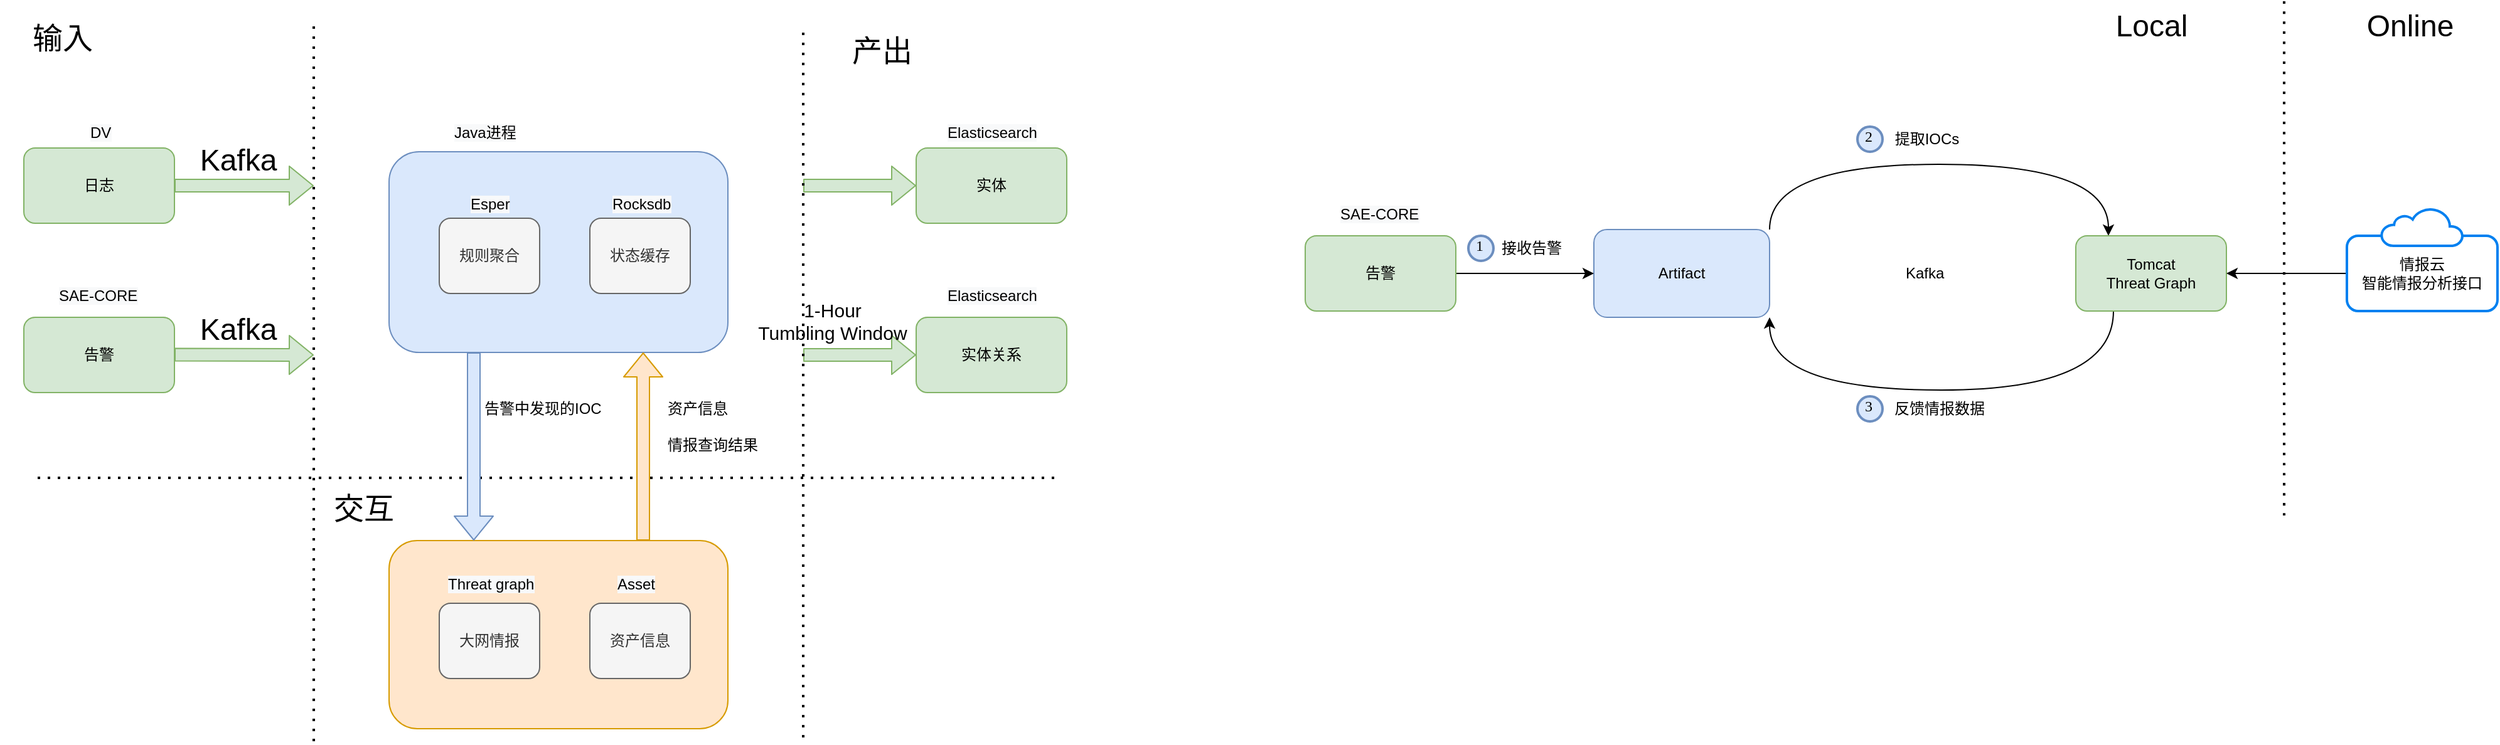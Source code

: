 <mxfile version="15.5.4" type="github">
  <diagram id="XJnfa9iVQNfgnpCkA7nE" name="Page-1">
    <mxGraphModel dx="1128" dy="597" grid="1" gridSize="10" guides="1" tooltips="1" connect="1" arrows="1" fold="1" page="1" pageScale="1" pageWidth="827" pageHeight="1169" math="0" shadow="0">
      <root>
        <mxCell id="0" />
        <mxCell id="1" parent="0" />
        <mxCell id="L8E0o-ndIk_FhPRwy8EC-1" value="" style="rounded=1;whiteSpace=wrap;html=1;fillColor=#dae8fc;strokeColor=#6c8ebf;" parent="1" vertex="1">
          <mxGeometry x="310" y="180" width="270" height="160" as="geometry" />
        </mxCell>
        <mxCell id="L8E0o-ndIk_FhPRwy8EC-3" value="日志" style="rounded=1;whiteSpace=wrap;html=1;fillColor=#d5e8d4;strokeColor=#82b366;" parent="1" vertex="1">
          <mxGeometry x="19" y="177" width="120" height="60" as="geometry" />
        </mxCell>
        <mxCell id="L8E0o-ndIk_FhPRwy8EC-5" value="输入" style="text;html=1;strokeColor=none;fillColor=none;align=center;verticalAlign=middle;whiteSpace=wrap;rounded=0;fontSize=24;" parent="1" vertex="1">
          <mxGeometry y="80" width="100" height="20" as="geometry" />
        </mxCell>
        <mxCell id="L8E0o-ndIk_FhPRwy8EC-6" value="&lt;span style=&quot;color: rgb(0, 0, 0); font-family: helvetica; font-size: 12px; font-style: normal; font-weight: 400; letter-spacing: normal; text-align: center; text-indent: 0px; text-transform: none; word-spacing: 0px; background-color: rgb(248, 249, 250); display: inline; float: none;&quot;&gt;DV&lt;/span&gt;" style="text;whiteSpace=wrap;html=1;fontSize=24;" parent="1" vertex="1">
          <mxGeometry x="70" y="140" width="40" height="50" as="geometry" />
        </mxCell>
        <mxCell id="L8E0o-ndIk_FhPRwy8EC-7" value="告警" style="rounded=1;whiteSpace=wrap;html=1;fillColor=#d5e8d4;strokeColor=#82b366;" parent="1" vertex="1">
          <mxGeometry x="19" y="312" width="120" height="60" as="geometry" />
        </mxCell>
        <mxCell id="L8E0o-ndIk_FhPRwy8EC-9" value="&lt;span style=&quot;color: rgb(0 , 0 , 0) ; font-family: &amp;#34;helvetica&amp;#34; ; font-size: 12px ; font-style: normal ; font-weight: 400 ; letter-spacing: normal ; text-align: center ; text-indent: 0px ; text-transform: none ; word-spacing: 0px ; background-color: rgb(248 , 249 , 250) ; display: inline ; float: none&quot;&gt;SAE-CORE&lt;/span&gt;" style="text;whiteSpace=wrap;html=1;fontSize=24;" parent="1" vertex="1">
          <mxGeometry x="45" y="270" width="90" height="50" as="geometry" />
        </mxCell>
        <mxCell id="L8E0o-ndIk_FhPRwy8EC-11" value="实体" style="rounded=1;whiteSpace=wrap;html=1;fillColor=#d5e8d4;strokeColor=#82b366;" parent="1" vertex="1">
          <mxGeometry x="730" y="177" width="120" height="60" as="geometry" />
        </mxCell>
        <mxCell id="L8E0o-ndIk_FhPRwy8EC-12" value="实体关系" style="rounded=1;whiteSpace=wrap;html=1;fillColor=#d5e8d4;strokeColor=#82b366;" parent="1" vertex="1">
          <mxGeometry x="730" y="312" width="120" height="60" as="geometry" />
        </mxCell>
        <mxCell id="L8E0o-ndIk_FhPRwy8EC-13" value="规则聚合" style="rounded=1;whiteSpace=wrap;html=1;fillColor=#f5f5f5;strokeColor=#666666;fontColor=#333333;" parent="1" vertex="1">
          <mxGeometry x="350" y="233" width="80" height="60" as="geometry" />
        </mxCell>
        <mxCell id="L8E0o-ndIk_FhPRwy8EC-19" value="产出" style="text;html=1;strokeColor=none;fillColor=none;align=center;verticalAlign=middle;whiteSpace=wrap;rounded=0;fontSize=24;" parent="1" vertex="1">
          <mxGeometry x="653" y="90" width="100" height="20" as="geometry" />
        </mxCell>
        <mxCell id="L8E0o-ndIk_FhPRwy8EC-20" value="Kafka" style="text;html=1;strokeColor=none;fillColor=none;align=center;verticalAlign=middle;whiteSpace=wrap;rounded=0;fontSize=24;" parent="1" vertex="1">
          <mxGeometry x="170" y="312" width="40" height="20" as="geometry" />
        </mxCell>
        <mxCell id="L8E0o-ndIk_FhPRwy8EC-22" value="Kafka" style="text;html=1;strokeColor=none;fillColor=none;align=center;verticalAlign=middle;whiteSpace=wrap;rounded=0;fontSize=24;" parent="1" vertex="1">
          <mxGeometry x="170" y="177" width="40" height="20" as="geometry" />
        </mxCell>
        <mxCell id="L8E0o-ndIk_FhPRwy8EC-23" value="&lt;span style=&quot;color: rgb(0 , 0 , 0) ; font-family: &amp;#34;helvetica&amp;#34; ; font-size: 12px ; font-style: normal ; font-weight: 400 ; letter-spacing: normal ; text-align: center ; text-indent: 0px ; text-transform: none ; word-spacing: 0px ; background-color: rgb(248 , 249 , 250) ; display: inline ; float: none&quot;&gt;Elasticsearch&lt;/span&gt;" style="text;whiteSpace=wrap;html=1;fontSize=24;" parent="1" vertex="1">
          <mxGeometry x="753" y="140" width="40" height="50" as="geometry" />
        </mxCell>
        <mxCell id="L8E0o-ndIk_FhPRwy8EC-24" value="&lt;span style=&quot;color: rgb(0 , 0 , 0) ; font-family: &amp;#34;helvetica&amp;#34; ; font-size: 12px ; font-style: normal ; font-weight: 400 ; letter-spacing: normal ; text-align: center ; text-indent: 0px ; text-transform: none ; word-spacing: 0px ; background-color: rgb(248 , 249 , 250) ; display: inline ; float: none&quot;&gt;Elasticsearch&lt;/span&gt;" style="text;whiteSpace=wrap;html=1;fontSize=24;" parent="1" vertex="1">
          <mxGeometry x="753" y="270" width="40" height="50" as="geometry" />
        </mxCell>
        <mxCell id="L8E0o-ndIk_FhPRwy8EC-25" value="" style="shape=flexArrow;endArrow=classic;html=1;fontSize=24;fillColor=#d5e8d4;strokeColor=#82b366;exitX=1;exitY=0.5;exitDx=0;exitDy=0;" parent="1" source="L8E0o-ndIk_FhPRwy8EC-3" edge="1">
          <mxGeometry width="50" height="50" relative="1" as="geometry">
            <mxPoint x="150" y="210" as="sourcePoint" />
            <mxPoint x="250" y="207" as="targetPoint" />
          </mxGeometry>
        </mxCell>
        <mxCell id="L8E0o-ndIk_FhPRwy8EC-26" value="" style="shape=flexArrow;endArrow=classic;html=1;fontSize=24;fillColor=#d5e8d4;strokeColor=#82b366;exitX=1;exitY=0.5;exitDx=0;exitDy=0;" parent="1" edge="1">
          <mxGeometry width="50" height="50" relative="1" as="geometry">
            <mxPoint x="139" y="341.75" as="sourcePoint" />
            <mxPoint x="250" y="342" as="targetPoint" />
          </mxGeometry>
        </mxCell>
        <mxCell id="L8E0o-ndIk_FhPRwy8EC-27" value="" style="shape=flexArrow;endArrow=classic;html=1;fontSize=24;fillColor=#d5e8d4;strokeColor=#82b366;entryX=0;entryY=0.5;entryDx=0;entryDy=0;" parent="1" target="L8E0o-ndIk_FhPRwy8EC-11" edge="1">
          <mxGeometry width="50" height="50" relative="1" as="geometry">
            <mxPoint x="640" y="207" as="sourcePoint" />
            <mxPoint x="601" y="207.08" as="targetPoint" />
          </mxGeometry>
        </mxCell>
        <mxCell id="L8E0o-ndIk_FhPRwy8EC-28" value="" style="shape=flexArrow;endArrow=classic;html=1;fontSize=24;fillColor=#d5e8d4;strokeColor=#82b366;entryX=0;entryY=0.5;entryDx=0;entryDy=0;" parent="1" target="L8E0o-ndIk_FhPRwy8EC-12" edge="1">
          <mxGeometry width="50" height="50" relative="1" as="geometry">
            <mxPoint x="640" y="342" as="sourcePoint" />
            <mxPoint x="700" y="420" as="targetPoint" />
          </mxGeometry>
        </mxCell>
        <mxCell id="L8E0o-ndIk_FhPRwy8EC-29" value="&lt;span style=&quot;color: rgb(0 , 0 , 0) ; font-family: &amp;#34;helvetica&amp;#34; ; font-size: 12px ; font-style: normal ; font-weight: 400 ; letter-spacing: normal ; text-align: center ; text-indent: 0px ; text-transform: none ; word-spacing: 0px ; background-color: rgb(248 , 249 , 250) ; display: inline ; float: none&quot;&gt;Esper&lt;br&gt;&lt;/span&gt;" style="text;whiteSpace=wrap;html=1;fontSize=24;" parent="1" vertex="1">
          <mxGeometry x="373" y="197" width="80" height="50" as="geometry" />
        </mxCell>
        <mxCell id="L8E0o-ndIk_FhPRwy8EC-32" value="状态缓存" style="rounded=1;whiteSpace=wrap;html=1;fillColor=#f5f5f5;strokeColor=#666666;fontColor=#333333;" parent="1" vertex="1">
          <mxGeometry x="470" y="233" width="80" height="60" as="geometry" />
        </mxCell>
        <mxCell id="L8E0o-ndIk_FhPRwy8EC-33" value="&lt;span style=&quot;color: rgb(0 , 0 , 0) ; font-family: &amp;#34;helvetica&amp;#34; ; font-size: 12px ; font-style: normal ; font-weight: 400 ; letter-spacing: normal ; text-align: center ; text-indent: 0px ; text-transform: none ; word-spacing: 0px ; background-color: rgb(248 , 249 , 250) ; display: inline ; float: none&quot;&gt;Rocksdb&lt;br&gt;&lt;/span&gt;" style="text;whiteSpace=wrap;html=1;fontSize=24;" parent="1" vertex="1">
          <mxGeometry x="486" y="197" width="80" height="50" as="geometry" />
        </mxCell>
        <mxCell id="L8E0o-ndIk_FhPRwy8EC-40" value="" style="rounded=1;whiteSpace=wrap;html=1;fillColor=#ffe6cc;strokeColor=#d79b00;" parent="1" vertex="1">
          <mxGeometry x="310" y="490" width="270" height="150" as="geometry" />
        </mxCell>
        <mxCell id="L8E0o-ndIk_FhPRwy8EC-34" value="大网情报" style="rounded=1;whiteSpace=wrap;html=1;fillColor=#f5f5f5;strokeColor=#666666;fontColor=#333333;" parent="1" vertex="1">
          <mxGeometry x="350" y="540" width="80" height="60" as="geometry" />
        </mxCell>
        <mxCell id="L8E0o-ndIk_FhPRwy8EC-35" value="&lt;span style=&quot;color: rgb(0 , 0 , 0) ; font-family: &amp;#34;helvetica&amp;#34; ; font-size: 12px ; font-style: normal ; font-weight: 400 ; letter-spacing: normal ; text-align: center ; text-indent: 0px ; text-transform: none ; word-spacing: 0px ; background-color: rgb(248 , 249 , 250) ; display: inline ; float: none&quot;&gt;Java进程&lt;br&gt;&lt;/span&gt;" style="text;whiteSpace=wrap;html=1;fontSize=24;" parent="1" vertex="1">
          <mxGeometry x="360" y="140" width="80" height="50" as="geometry" />
        </mxCell>
        <mxCell id="L8E0o-ndIk_FhPRwy8EC-37" value="&lt;span style=&quot;color: rgb(0, 0, 0); font-family: helvetica; font-size: 12px; font-style: normal; font-weight: 400; letter-spacing: normal; text-align: center; text-indent: 0px; text-transform: none; word-spacing: 0px; background-color: rgb(248, 249, 250); display: inline; float: none;&quot;&gt;Threat graph&lt;/span&gt;" style="text;whiteSpace=wrap;html=1;fontSize=24;" parent="1" vertex="1">
          <mxGeometry x="355" y="500" width="90" height="50" as="geometry" />
        </mxCell>
        <mxCell id="L8E0o-ndIk_FhPRwy8EC-38" value="资产信息" style="rounded=1;whiteSpace=wrap;html=1;fillColor=#f5f5f5;strokeColor=#666666;fontColor=#333333;" parent="1" vertex="1">
          <mxGeometry x="470" y="540" width="80" height="60" as="geometry" />
        </mxCell>
        <mxCell id="L8E0o-ndIk_FhPRwy8EC-39" value="&lt;span style=&quot;color: rgb(0 , 0 , 0) ; font-family: &amp;#34;helvetica&amp;#34; ; font-size: 12px ; font-style: normal ; font-weight: 400 ; letter-spacing: normal ; text-align: center ; text-indent: 0px ; text-transform: none ; word-spacing: 0px ; background-color: rgb(248 , 249 , 250) ; display: inline ; float: none&quot;&gt;Asset&lt;/span&gt;" style="text;whiteSpace=wrap;html=1;fontSize=24;" parent="1" vertex="1">
          <mxGeometry x="490" y="500" width="90" height="50" as="geometry" />
        </mxCell>
        <mxCell id="L8E0o-ndIk_FhPRwy8EC-45" value="" style="endArrow=none;dashed=1;html=1;dashPattern=1 3;strokeWidth=2;fontSize=24;" parent="1" edge="1">
          <mxGeometry width="50" height="50" relative="1" as="geometry">
            <mxPoint x="30" y="440" as="sourcePoint" />
            <mxPoint x="840" y="440" as="targetPoint" />
          </mxGeometry>
        </mxCell>
        <mxCell id="L8E0o-ndIk_FhPRwy8EC-46" value="" style="endArrow=none;dashed=1;html=1;dashPattern=1 3;strokeWidth=2;fontSize=24;" parent="1" edge="1">
          <mxGeometry width="50" height="50" relative="1" as="geometry">
            <mxPoint x="250" y="650" as="sourcePoint" />
            <mxPoint x="250" y="80" as="targetPoint" />
          </mxGeometry>
        </mxCell>
        <mxCell id="L8E0o-ndIk_FhPRwy8EC-47" value="" style="endArrow=none;dashed=1;html=1;dashPattern=1 3;strokeWidth=2;fontSize=24;" parent="1" edge="1">
          <mxGeometry width="50" height="50" relative="1" as="geometry">
            <mxPoint x="640" y="647.0" as="sourcePoint" />
            <mxPoint x="640" y="80" as="targetPoint" />
          </mxGeometry>
        </mxCell>
        <mxCell id="L8E0o-ndIk_FhPRwy8EC-48" value="" style="shape=flexArrow;endArrow=classic;html=1;fontSize=24;fillColor=#dae8fc;strokeColor=#6c8ebf;exitX=0.25;exitY=1;exitDx=0;exitDy=0;entryX=0.25;entryY=0;entryDx=0;entryDy=0;" parent="1" source="L8E0o-ndIk_FhPRwy8EC-1" target="L8E0o-ndIk_FhPRwy8EC-40" edge="1">
          <mxGeometry width="50" height="50" relative="1" as="geometry">
            <mxPoint x="340" y="360" as="sourcePoint" />
            <mxPoint x="260" y="352" as="targetPoint" />
          </mxGeometry>
        </mxCell>
        <mxCell id="L8E0o-ndIk_FhPRwy8EC-49" value="" style="shape=flexArrow;endArrow=classic;html=1;fontSize=24;fillColor=#ffe6cc;strokeColor=#d79b00;exitX=0.75;exitY=0;exitDx=0;exitDy=0;entryX=0.75;entryY=1;entryDx=0;entryDy=0;" parent="1" source="L8E0o-ndIk_FhPRwy8EC-40" target="L8E0o-ndIk_FhPRwy8EC-1" edge="1">
          <mxGeometry width="50" height="50" relative="1" as="geometry">
            <mxPoint x="387.5" y="350" as="sourcePoint" />
            <mxPoint x="387.5" y="490" as="targetPoint" />
          </mxGeometry>
        </mxCell>
        <mxCell id="L8E0o-ndIk_FhPRwy8EC-50" value="&lt;div style=&quot;text-align: center&quot;&gt;&lt;span style=&quot;font-size: 12px&quot;&gt;&lt;font face=&quot;helvetica&quot;&gt;告警中发现的IOC&lt;/font&gt;&lt;/span&gt;&lt;/div&gt;" style="text;whiteSpace=wrap;html=1;fontSize=24;" parent="1" vertex="1">
          <mxGeometry x="383.5" y="360" width="123" height="50" as="geometry" />
        </mxCell>
        <mxCell id="L8E0o-ndIk_FhPRwy8EC-51" value="&lt;div&gt;&lt;span style=&quot;font-size: 12px&quot;&gt;&lt;font face=&quot;helvetica&quot;&gt;资产信息&lt;/font&gt;&lt;/span&gt;&lt;/div&gt;&lt;div&gt;&lt;span style=&quot;font-size: 12px&quot;&gt;&lt;font face=&quot;helvetica&quot;&gt;情报查询结果&lt;/font&gt;&lt;/span&gt;&lt;/div&gt;" style="text;whiteSpace=wrap;html=1;fontSize=24;align=left;" parent="1" vertex="1">
          <mxGeometry x="530" y="360" width="123" height="50" as="geometry" />
        </mxCell>
        <mxCell id="L8E0o-ndIk_FhPRwy8EC-52" value="交互" style="text;html=1;strokeColor=none;fillColor=none;align=center;verticalAlign=middle;whiteSpace=wrap;rounded=0;fontSize=24;" parent="1" vertex="1">
          <mxGeometry x="170" y="440" width="240" height="50" as="geometry" />
        </mxCell>
        <mxCell id="HZMfCsCFKdI5vhw1JfAz-2" value="1-Hour&lt;br style=&quot;font-size: 15px&quot;&gt;Tumbling Window" style="text;html=1;strokeColor=none;fillColor=none;align=center;verticalAlign=middle;whiteSpace=wrap;rounded=0;fontSize=15;" parent="1" vertex="1">
          <mxGeometry x="590" y="305" width="147" height="20" as="geometry" />
        </mxCell>
        <mxCell id="pcN1WT9D-IXZCm0L8NOu-11" style="edgeStyle=orthogonalEdgeStyle;rounded=0;orthogonalLoop=1;jettySize=auto;html=1;fontColor=#FFB570;curved=1;" edge="1" parent="1" source="pcN1WT9D-IXZCm0L8NOu-1" target="pcN1WT9D-IXZCm0L8NOu-9">
          <mxGeometry relative="1" as="geometry">
            <Array as="points">
              <mxPoint x="1410" y="190" />
              <mxPoint x="1680" y="190" />
            </Array>
          </mxGeometry>
        </mxCell>
        <mxCell id="pcN1WT9D-IXZCm0L8NOu-1" value="Artifact" style="rounded=1;whiteSpace=wrap;html=1;fillColor=#dae8fc;strokeColor=#6c8ebf;" vertex="1" parent="1">
          <mxGeometry x="1270" y="242" width="140" height="70" as="geometry" />
        </mxCell>
        <mxCell id="pcN1WT9D-IXZCm0L8NOu-4" style="edgeStyle=orthogonalEdgeStyle;rounded=0;orthogonalLoop=1;jettySize=auto;html=1;exitX=1;exitY=0.5;exitDx=0;exitDy=0;entryX=0;entryY=0.5;entryDx=0;entryDy=0;" edge="1" parent="1" source="pcN1WT9D-IXZCm0L8NOu-2" target="pcN1WT9D-IXZCm0L8NOu-1">
          <mxGeometry relative="1" as="geometry" />
        </mxCell>
        <mxCell id="pcN1WT9D-IXZCm0L8NOu-2" value="告警" style="rounded=1;whiteSpace=wrap;html=1;fillColor=#d5e8d4;strokeColor=#82b366;" vertex="1" parent="1">
          <mxGeometry x="1040" y="247" width="120" height="60" as="geometry" />
        </mxCell>
        <mxCell id="pcN1WT9D-IXZCm0L8NOu-3" value="&lt;span style=&quot;color: rgb(0 , 0 , 0) ; font-family: &amp;#34;helvetica&amp;#34; ; font-size: 12px ; font-style: normal ; font-weight: 400 ; letter-spacing: normal ; text-align: center ; text-indent: 0px ; text-transform: none ; word-spacing: 0px ; background-color: rgb(248 , 249 , 250) ; display: inline ; float: none&quot;&gt;SAE-CORE&lt;/span&gt;" style="text;whiteSpace=wrap;html=1;fontSize=24;" vertex="1" parent="1">
          <mxGeometry x="1066" y="205" width="90" height="50" as="geometry" />
        </mxCell>
        <mxCell id="pcN1WT9D-IXZCm0L8NOu-6" value="1" style="ellipse;whiteSpace=wrap;html=1;aspect=fixed;strokeWidth=2;fontFamily=Tahoma;spacingBottom=4;spacingRight=2;fillColor=#dae8fc;strokeColor=#6c8ebf;" vertex="1" parent="1">
          <mxGeometry x="1170" y="247" width="20" height="20" as="geometry" />
        </mxCell>
        <mxCell id="pcN1WT9D-IXZCm0L8NOu-7" value="接收告警" style="text;html=1;align=center;verticalAlign=middle;resizable=0;points=[];autosize=1;" vertex="1" parent="1">
          <mxGeometry x="1190" y="247" width="60" height="20" as="geometry" />
        </mxCell>
        <mxCell id="pcN1WT9D-IXZCm0L8NOu-22" style="edgeStyle=orthogonalEdgeStyle;curved=1;rounded=0;orthogonalLoop=1;jettySize=auto;html=1;exitX=0.25;exitY=1;exitDx=0;exitDy=0;entryX=1;entryY=1;entryDx=0;entryDy=0;fontSize=12;fontColor=#FFB570;" edge="1" parent="1" source="pcN1WT9D-IXZCm0L8NOu-9" target="pcN1WT9D-IXZCm0L8NOu-1">
          <mxGeometry relative="1" as="geometry">
            <Array as="points">
              <mxPoint x="1684" y="370" />
              <mxPoint x="1410" y="370" />
            </Array>
          </mxGeometry>
        </mxCell>
        <mxCell id="pcN1WT9D-IXZCm0L8NOu-9" value="Tomcat&lt;br&gt;Threat Graph" style="rounded=1;whiteSpace=wrap;html=1;fillColor=#d5e8d4;strokeColor=#82b366;" vertex="1" parent="1">
          <mxGeometry x="1654" y="247" width="120" height="60" as="geometry" />
        </mxCell>
        <mxCell id="pcN1WT9D-IXZCm0L8NOu-13" value="2" style="ellipse;whiteSpace=wrap;html=1;aspect=fixed;strokeWidth=2;fontFamily=Tahoma;spacingBottom=4;spacingRight=2;strokeColor=#6c8ebf;fillColor=#dae8fc;" vertex="1" parent="1">
          <mxGeometry x="1480" y="160" width="20" height="20" as="geometry" />
        </mxCell>
        <mxCell id="pcN1WT9D-IXZCm0L8NOu-14" value="提取IOCs" style="text;html=1;align=center;verticalAlign=middle;resizable=0;points=[];autosize=1;" vertex="1" parent="1">
          <mxGeometry x="1500" y="160" width="70" height="20" as="geometry" />
        </mxCell>
        <mxCell id="pcN1WT9D-IXZCm0L8NOu-19" style="edgeStyle=orthogonalEdgeStyle;curved=1;rounded=0;orthogonalLoop=1;jettySize=auto;html=1;exitX=0;exitY=0.5;exitDx=0;exitDy=0;entryX=1;entryY=0.5;entryDx=0;entryDy=0;fontSize=24;fontColor=#FFB570;" edge="1" parent="1" source="pcN1WT9D-IXZCm0L8NOu-15" target="pcN1WT9D-IXZCm0L8NOu-9">
          <mxGeometry relative="1" as="geometry" />
        </mxCell>
        <mxCell id="pcN1WT9D-IXZCm0L8NOu-15" value="情报云&lt;br&gt;智能情报分析接口" style="rounded=1;whiteSpace=wrap;html=1;strokeColor=#0080F0;strokeWidth=2;" vertex="1" parent="1">
          <mxGeometry x="1870" y="247" width="120" height="60" as="geometry" />
        </mxCell>
        <mxCell id="pcN1WT9D-IXZCm0L8NOu-16" value="" style="endArrow=none;dashed=1;html=1;dashPattern=1 3;strokeWidth=2;rounded=0;fontColor=#FFB570;curved=1;" edge="1" parent="1">
          <mxGeometry width="50" height="50" relative="1" as="geometry">
            <mxPoint x="1820" y="470" as="sourcePoint" />
            <mxPoint x="1820" y="60" as="targetPoint" />
          </mxGeometry>
        </mxCell>
        <mxCell id="pcN1WT9D-IXZCm0L8NOu-17" value="Online" style="text;html=1;align=center;verticalAlign=middle;resizable=0;points=[];autosize=1;fontSize=24;" vertex="1" parent="1">
          <mxGeometry x="1880" y="65" width="80" height="30" as="geometry" />
        </mxCell>
        <mxCell id="pcN1WT9D-IXZCm0L8NOu-18" value="Local" style="text;html=1;align=center;verticalAlign=middle;resizable=0;points=[];autosize=1;fontSize=24;" vertex="1" parent="1">
          <mxGeometry x="1679" y="65" width="70" height="30" as="geometry" />
        </mxCell>
        <mxCell id="pcN1WT9D-IXZCm0L8NOu-20" value="Kafka&amp;nbsp;" style="text;html=1;align=center;verticalAlign=middle;resizable=0;points=[];autosize=1;fontSize=12;" vertex="1" parent="1">
          <mxGeometry x="1510" y="267" width="50" height="20" as="geometry" />
        </mxCell>
        <mxCell id="pcN1WT9D-IXZCm0L8NOu-24" value="3" style="ellipse;whiteSpace=wrap;html=1;aspect=fixed;strokeWidth=2;fontFamily=Tahoma;spacingBottom=4;spacingRight=2;strokeColor=#6c8ebf;fontSize=12;fillColor=#dae8fc;" vertex="1" parent="1">
          <mxGeometry x="1480" y="375" width="20" height="20" as="geometry" />
        </mxCell>
        <mxCell id="pcN1WT9D-IXZCm0L8NOu-25" value="反馈情报数据" style="text;html=1;align=center;verticalAlign=middle;resizable=0;points=[];autosize=1;" vertex="1" parent="1">
          <mxGeometry x="1500" y="375" width="90" height="20" as="geometry" />
        </mxCell>
        <mxCell id="pcN1WT9D-IXZCm0L8NOu-26" value="" style="html=1;verticalLabelPosition=bottom;align=center;labelBackgroundColor=#ffffff;verticalAlign=top;strokeWidth=2;strokeColor=#0080F0;shadow=0;dashed=0;shape=mxgraph.ios7.icons.cloud;fontSize=12;fontColor=#FFB570;" vertex="1" parent="1">
          <mxGeometry x="1897.5" y="225" width="65" height="30" as="geometry" />
        </mxCell>
      </root>
    </mxGraphModel>
  </diagram>
</mxfile>
